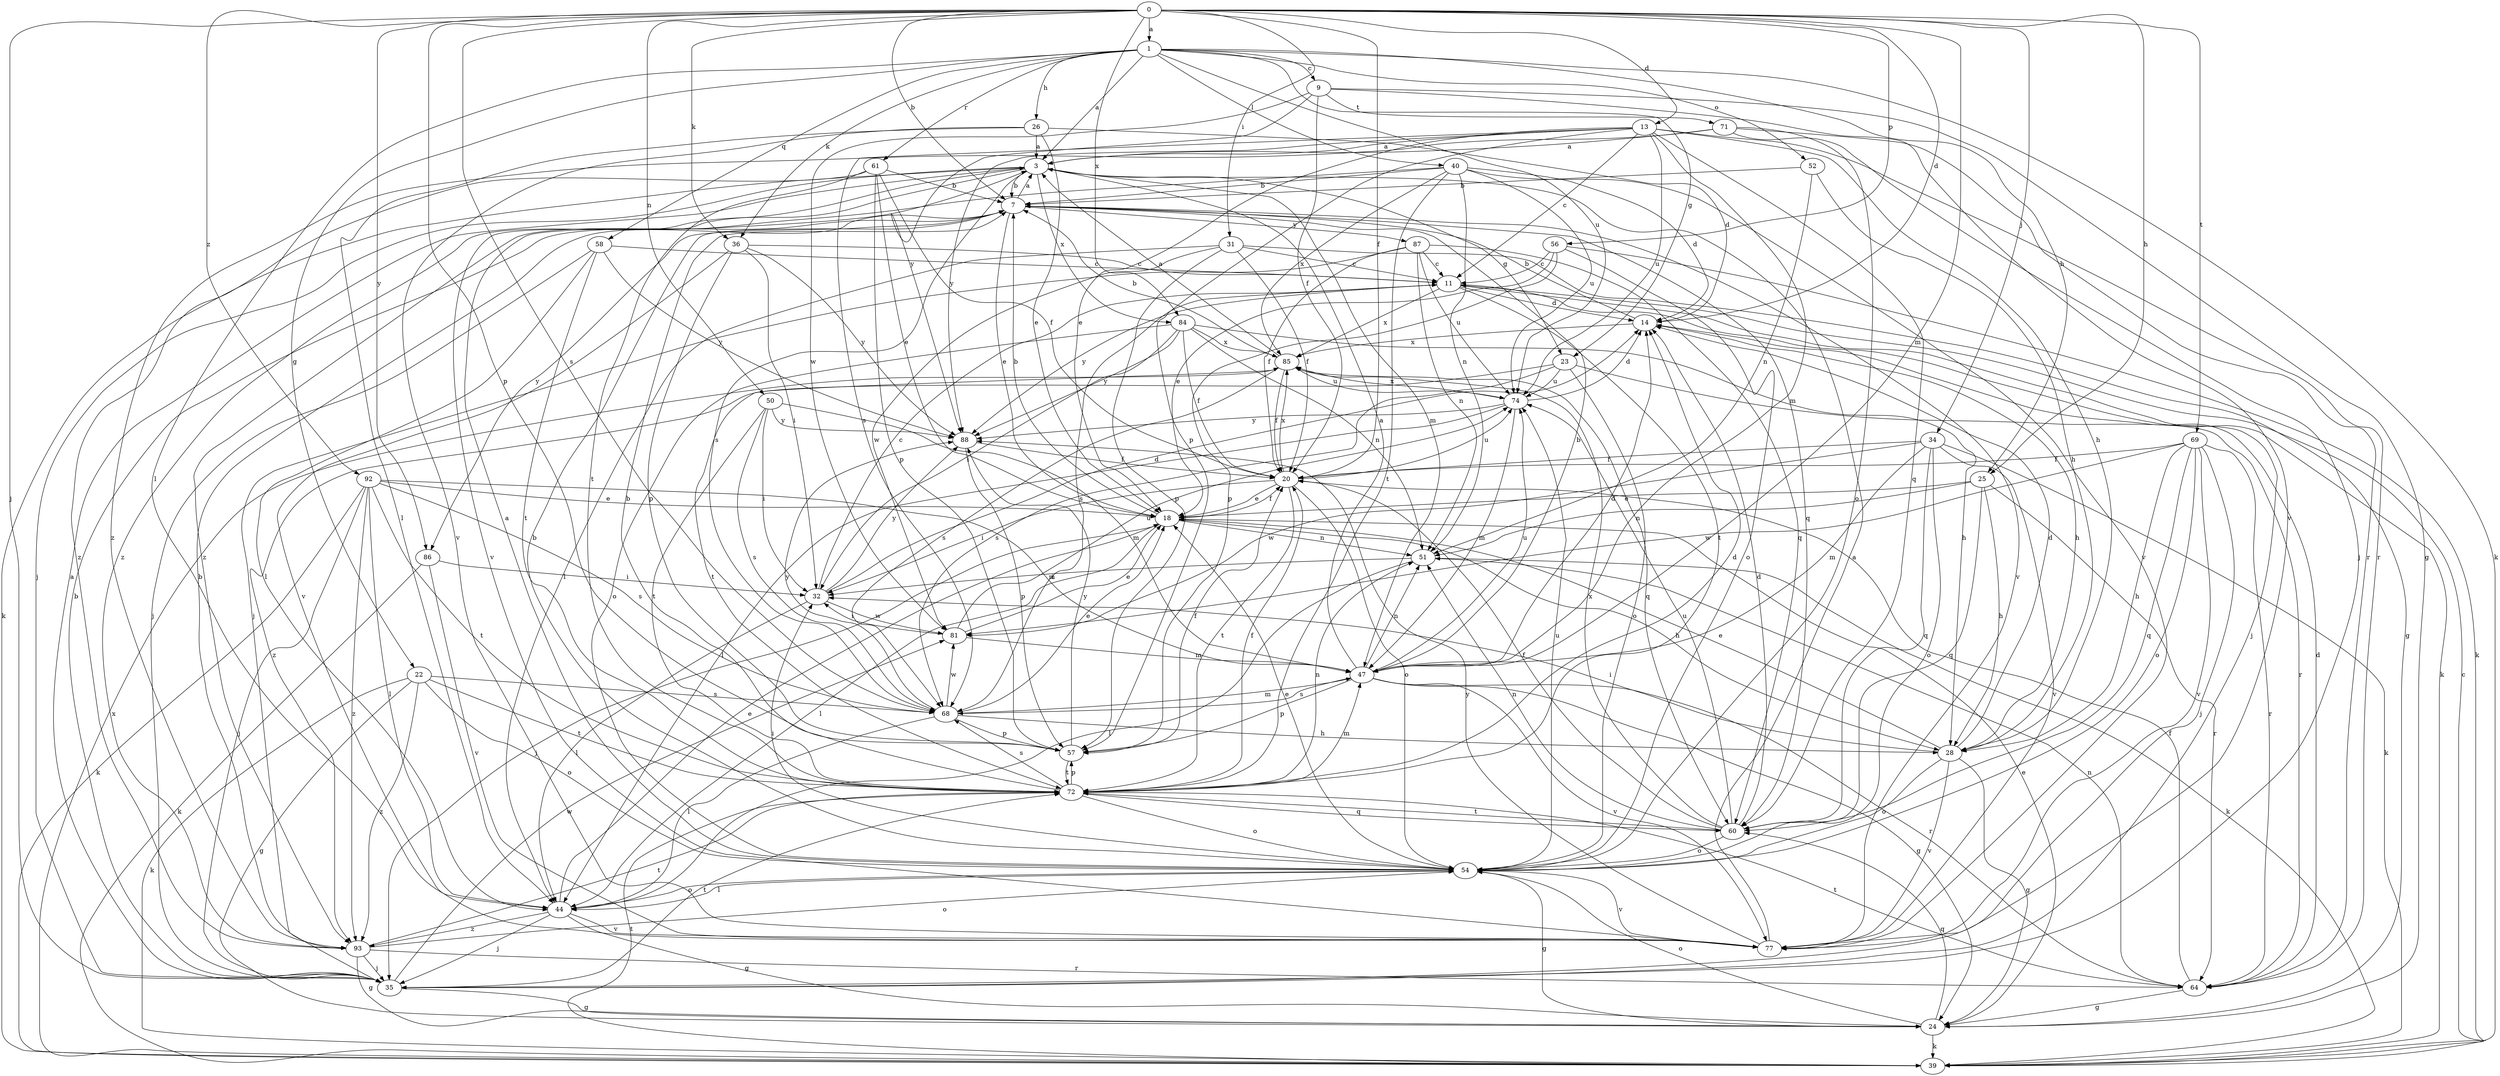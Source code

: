strict digraph  {
0;
1;
3;
7;
9;
11;
13;
14;
18;
20;
22;
23;
24;
25;
26;
28;
31;
32;
34;
35;
36;
39;
40;
44;
47;
50;
51;
52;
54;
56;
57;
58;
60;
61;
64;
68;
69;
71;
72;
74;
77;
81;
84;
85;
86;
87;
88;
92;
93;
0 -> 1  [label=a];
0 -> 7  [label=b];
0 -> 13  [label=d];
0 -> 14  [label=d];
0 -> 20  [label=f];
0 -> 25  [label=h];
0 -> 31  [label=i];
0 -> 34  [label=j];
0 -> 35  [label=j];
0 -> 36  [label=k];
0 -> 47  [label=m];
0 -> 50  [label=n];
0 -> 56  [label=p];
0 -> 57  [label=p];
0 -> 68  [label=s];
0 -> 69  [label=t];
0 -> 84  [label=x];
0 -> 86  [label=y];
0 -> 92  [label=z];
1 -> 3  [label=a];
1 -> 9  [label=c];
1 -> 22  [label=g];
1 -> 23  [label=g];
1 -> 25  [label=h];
1 -> 26  [label=h];
1 -> 36  [label=k];
1 -> 39  [label=k];
1 -> 40  [label=l];
1 -> 44  [label=l];
1 -> 52  [label=o];
1 -> 58  [label=q];
1 -> 61  [label=r];
1 -> 74  [label=u];
3 -> 7  [label=b];
3 -> 23  [label=g];
3 -> 35  [label=j];
3 -> 39  [label=k];
3 -> 47  [label=m];
3 -> 68  [label=s];
3 -> 77  [label=v];
3 -> 84  [label=x];
3 -> 93  [label=z];
7 -> 3  [label=a];
7 -> 18  [label=e];
7 -> 60  [label=q];
7 -> 77  [label=v];
7 -> 86  [label=y];
7 -> 87  [label=y];
9 -> 20  [label=f];
9 -> 24  [label=g];
9 -> 71  [label=t];
9 -> 77  [label=v];
9 -> 81  [label=w];
9 -> 88  [label=y];
11 -> 14  [label=d];
11 -> 35  [label=j];
11 -> 39  [label=k];
11 -> 68  [label=s];
11 -> 72  [label=t];
11 -> 85  [label=x];
11 -> 88  [label=y];
13 -> 3  [label=a];
13 -> 11  [label=c];
13 -> 18  [label=e];
13 -> 28  [label=h];
13 -> 47  [label=m];
13 -> 57  [label=p];
13 -> 60  [label=q];
13 -> 64  [label=r];
13 -> 68  [label=s];
13 -> 74  [label=u];
13 -> 88  [label=y];
14 -> 7  [label=b];
14 -> 28  [label=h];
14 -> 85  [label=x];
18 -> 7  [label=b];
18 -> 20  [label=f];
18 -> 28  [label=h];
18 -> 35  [label=j];
18 -> 44  [label=l];
18 -> 51  [label=n];
20 -> 18  [label=e];
20 -> 32  [label=i];
20 -> 54  [label=o];
20 -> 72  [label=t];
20 -> 74  [label=u];
20 -> 85  [label=x];
22 -> 24  [label=g];
22 -> 39  [label=k];
22 -> 54  [label=o];
22 -> 68  [label=s];
22 -> 72  [label=t];
22 -> 93  [label=z];
23 -> 54  [label=o];
23 -> 64  [label=r];
23 -> 68  [label=s];
23 -> 74  [label=u];
23 -> 93  [label=z];
24 -> 18  [label=e];
24 -> 39  [label=k];
24 -> 54  [label=o];
24 -> 60  [label=q];
25 -> 18  [label=e];
25 -> 28  [label=h];
25 -> 51  [label=n];
25 -> 60  [label=q];
25 -> 64  [label=r];
26 -> 3  [label=a];
26 -> 14  [label=d];
26 -> 18  [label=e];
26 -> 44  [label=l];
26 -> 77  [label=v];
28 -> 14  [label=d];
28 -> 18  [label=e];
28 -> 24  [label=g];
28 -> 32  [label=i];
28 -> 54  [label=o];
28 -> 77  [label=v];
31 -> 11  [label=c];
31 -> 20  [label=f];
31 -> 24  [label=g];
31 -> 44  [label=l];
31 -> 57  [label=p];
31 -> 81  [label=w];
32 -> 11  [label=c];
32 -> 14  [label=d];
32 -> 44  [label=l];
32 -> 81  [label=w];
32 -> 88  [label=y];
34 -> 20  [label=f];
34 -> 39  [label=k];
34 -> 47  [label=m];
34 -> 54  [label=o];
34 -> 60  [label=q];
34 -> 77  [label=v];
34 -> 81  [label=w];
35 -> 3  [label=a];
35 -> 7  [label=b];
35 -> 24  [label=g];
35 -> 72  [label=t];
35 -> 81  [label=w];
36 -> 11  [label=c];
36 -> 32  [label=i];
36 -> 57  [label=p];
36 -> 77  [label=v];
36 -> 88  [label=y];
39 -> 11  [label=c];
39 -> 72  [label=t];
39 -> 85  [label=x];
40 -> 7  [label=b];
40 -> 14  [label=d];
40 -> 51  [label=n];
40 -> 72  [label=t];
40 -> 74  [label=u];
40 -> 77  [label=v];
40 -> 85  [label=x];
40 -> 93  [label=z];
44 -> 18  [label=e];
44 -> 24  [label=g];
44 -> 35  [label=j];
44 -> 54  [label=o];
44 -> 77  [label=v];
44 -> 93  [label=z];
47 -> 3  [label=a];
47 -> 7  [label=b];
47 -> 14  [label=d];
47 -> 24  [label=g];
47 -> 51  [label=n];
47 -> 57  [label=p];
47 -> 64  [label=r];
47 -> 68  [label=s];
47 -> 74  [label=u];
47 -> 77  [label=v];
50 -> 32  [label=i];
50 -> 47  [label=m];
50 -> 68  [label=s];
50 -> 72  [label=t];
50 -> 88  [label=y];
51 -> 32  [label=i];
51 -> 39  [label=k];
51 -> 44  [label=l];
52 -> 7  [label=b];
52 -> 28  [label=h];
52 -> 51  [label=n];
54 -> 3  [label=a];
54 -> 7  [label=b];
54 -> 18  [label=e];
54 -> 24  [label=g];
54 -> 32  [label=i];
54 -> 44  [label=l];
54 -> 74  [label=u];
54 -> 77  [label=v];
56 -> 11  [label=c];
56 -> 18  [label=e];
56 -> 39  [label=k];
56 -> 54  [label=o];
56 -> 57  [label=p];
57 -> 20  [label=f];
57 -> 72  [label=t];
57 -> 88  [label=y];
58 -> 11  [label=c];
58 -> 35  [label=j];
58 -> 44  [label=l];
58 -> 72  [label=t];
58 -> 88  [label=y];
60 -> 14  [label=d];
60 -> 20  [label=f];
60 -> 51  [label=n];
60 -> 54  [label=o];
60 -> 72  [label=t];
60 -> 74  [label=u];
60 -> 85  [label=x];
61 -> 7  [label=b];
61 -> 18  [label=e];
61 -> 20  [label=f];
61 -> 57  [label=p];
61 -> 72  [label=t];
61 -> 93  [label=z];
64 -> 14  [label=d];
64 -> 20  [label=f];
64 -> 24  [label=g];
64 -> 51  [label=n];
64 -> 72  [label=t];
68 -> 18  [label=e];
68 -> 28  [label=h];
68 -> 44  [label=l];
68 -> 47  [label=m];
68 -> 57  [label=p];
68 -> 81  [label=w];
68 -> 88  [label=y];
69 -> 20  [label=f];
69 -> 28  [label=h];
69 -> 35  [label=j];
69 -> 54  [label=o];
69 -> 60  [label=q];
69 -> 64  [label=r];
69 -> 77  [label=v];
69 -> 81  [label=w];
71 -> 3  [label=a];
71 -> 35  [label=j];
71 -> 54  [label=o];
71 -> 64  [label=r];
71 -> 93  [label=z];
72 -> 7  [label=b];
72 -> 14  [label=d];
72 -> 20  [label=f];
72 -> 47  [label=m];
72 -> 51  [label=n];
72 -> 54  [label=o];
72 -> 57  [label=p];
72 -> 60  [label=q];
72 -> 68  [label=s];
74 -> 14  [label=d];
74 -> 44  [label=l];
74 -> 47  [label=m];
74 -> 85  [label=x];
74 -> 88  [label=y];
77 -> 3  [label=a];
77 -> 88  [label=y];
81 -> 18  [label=e];
81 -> 32  [label=i];
81 -> 47  [label=m];
81 -> 74  [label=u];
84 -> 20  [label=f];
84 -> 28  [label=h];
84 -> 32  [label=i];
84 -> 51  [label=n];
84 -> 54  [label=o];
84 -> 85  [label=x];
84 -> 88  [label=y];
85 -> 3  [label=a];
85 -> 7  [label=b];
85 -> 20  [label=f];
85 -> 60  [label=q];
85 -> 68  [label=s];
85 -> 72  [label=t];
85 -> 74  [label=u];
86 -> 32  [label=i];
86 -> 39  [label=k];
86 -> 77  [label=v];
87 -> 11  [label=c];
87 -> 20  [label=f];
87 -> 35  [label=j];
87 -> 51  [label=n];
87 -> 60  [label=q];
87 -> 74  [label=u];
88 -> 20  [label=f];
88 -> 57  [label=p];
92 -> 18  [label=e];
92 -> 35  [label=j];
92 -> 39  [label=k];
92 -> 44  [label=l];
92 -> 47  [label=m];
92 -> 68  [label=s];
92 -> 72  [label=t];
92 -> 93  [label=z];
93 -> 7  [label=b];
93 -> 24  [label=g];
93 -> 35  [label=j];
93 -> 54  [label=o];
93 -> 64  [label=r];
93 -> 72  [label=t];
}
